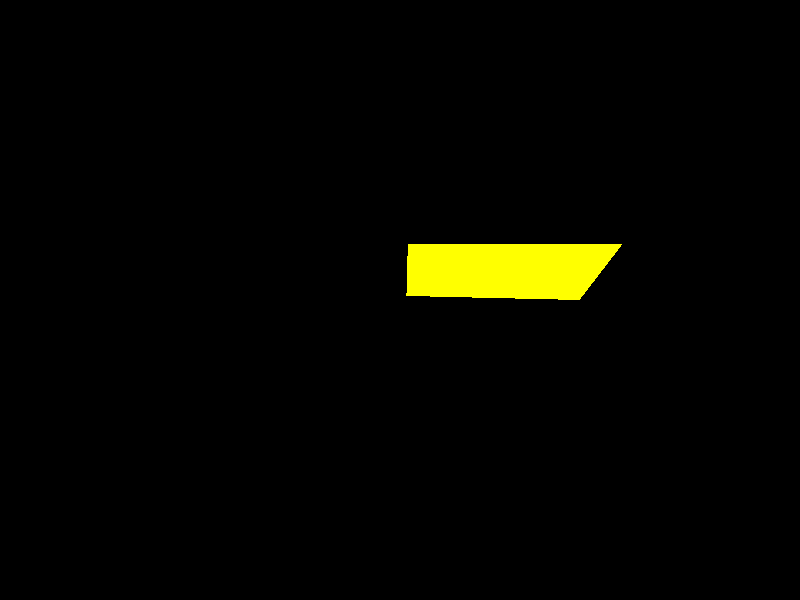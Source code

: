 polygon {
    4,
    <0.0,0.0,1.0>
    <5.0,0.0,1.0>
         ,<5.0,5.0, 1.0>
         ,<0.0,5.0, 1.0>
        
         
    texture {
      finish { ambient 1 diffuse 0 
 }
      pigment { color rgb <1, 1, 0>
 }
  } 
  }

//camera 
//{
//location <3,5,-10>
//up    <0,1,0>
//right  <1,0,0>
//look_at <0,2,1>
//direction < 0,0,-1>
//angle 90
 //}

camera {
location <2,5,-10>
look_at <0,0,0>
direction < 1,1,-1>
angle 90
up< 1, 2, 3 >
right< -1, 1, 0.2 >
}

light_source {
  <0,10,-10>
  color rgb <1,1,0>
}
